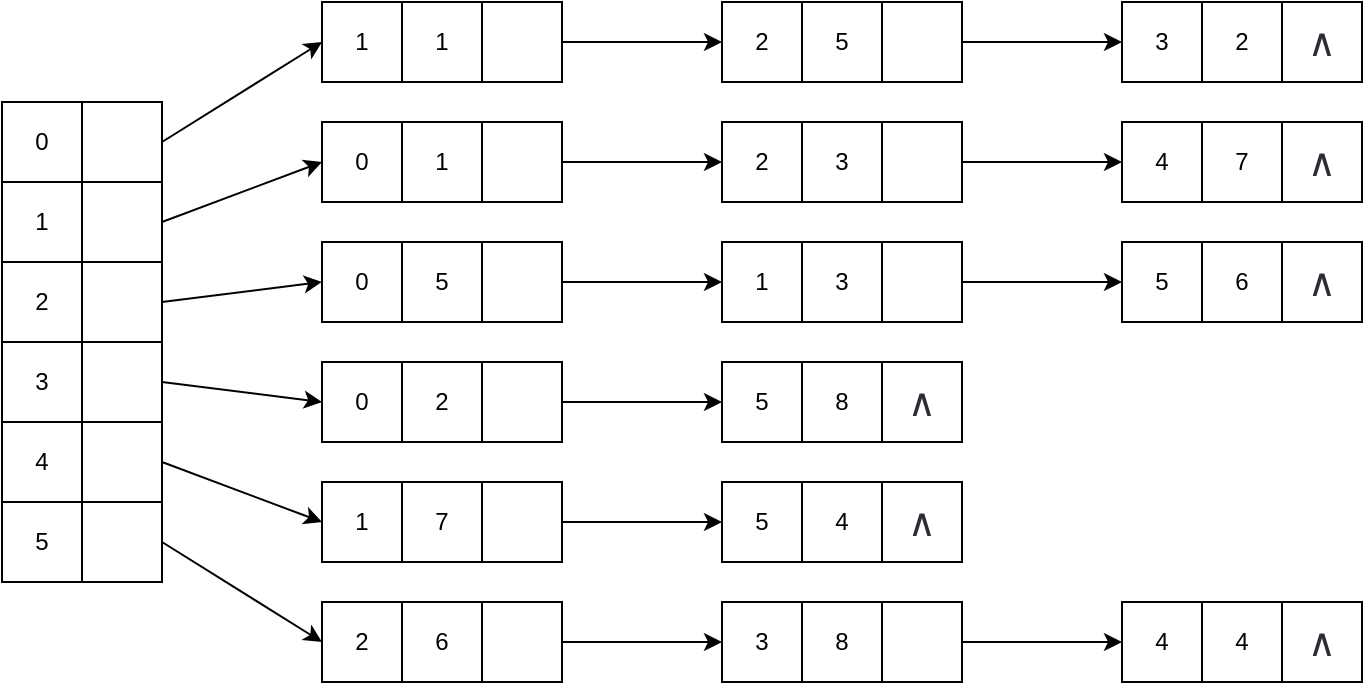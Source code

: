 <mxfile>
    <diagram id="YyBmGziRb9UC98g1HFU8" name="第 1 页">
        <mxGraphModel dx="437" dy="455" grid="1" gridSize="10" guides="1" tooltips="1" connect="1" arrows="1" fold="1" page="1" pageScale="1" pageWidth="827" pageHeight="1169" math="0" shadow="0">
            <root>
                <mxCell id="0"/>
                <mxCell id="1" parent="0"/>
                <mxCell id="2" value="0" style="whiteSpace=wrap;html=1;aspect=fixed;" vertex="1" parent="1">
                    <mxGeometry x="160" y="280" width="40" height="40" as="geometry"/>
                </mxCell>
                <mxCell id="108" style="edgeStyle=none;html=1;exitX=1;exitY=0.5;exitDx=0;exitDy=0;entryX=0;entryY=0.5;entryDx=0;entryDy=0;" edge="1" parent="1" source="3" target="74">
                    <mxGeometry relative="1" as="geometry"/>
                </mxCell>
                <mxCell id="3" value="" style="whiteSpace=wrap;html=1;aspect=fixed;" vertex="1" parent="1">
                    <mxGeometry x="200" y="280" width="40" height="40" as="geometry"/>
                </mxCell>
                <mxCell id="5" value="1" style="whiteSpace=wrap;html=1;aspect=fixed;" vertex="1" parent="1">
                    <mxGeometry x="160" y="320" width="40" height="40" as="geometry"/>
                </mxCell>
                <mxCell id="111" style="edgeStyle=none;html=1;exitX=1;exitY=0.5;exitDx=0;exitDy=0;entryX=0;entryY=0.5;entryDx=0;entryDy=0;" edge="1" parent="1" source="6" target="71">
                    <mxGeometry relative="1" as="geometry"/>
                </mxCell>
                <mxCell id="6" value="" style="whiteSpace=wrap;html=1;aspect=fixed;" vertex="1" parent="1">
                    <mxGeometry x="200" y="320" width="40" height="40" as="geometry"/>
                </mxCell>
                <mxCell id="8" value="2" style="whiteSpace=wrap;html=1;aspect=fixed;" vertex="1" parent="1">
                    <mxGeometry x="160" y="360" width="40" height="40" as="geometry"/>
                </mxCell>
                <mxCell id="114" style="edgeStyle=none;html=1;exitX=1;exitY=0.5;exitDx=0;exitDy=0;entryX=0;entryY=0.5;entryDx=0;entryDy=0;" edge="1" parent="1" source="9" target="59">
                    <mxGeometry relative="1" as="geometry"/>
                </mxCell>
                <mxCell id="9" value="" style="whiteSpace=wrap;html=1;aspect=fixed;" vertex="1" parent="1">
                    <mxGeometry x="200" y="360" width="40" height="40" as="geometry"/>
                </mxCell>
                <mxCell id="11" value="3" style="whiteSpace=wrap;html=1;aspect=fixed;" vertex="1" parent="1">
                    <mxGeometry x="160" y="400" width="40" height="40" as="geometry"/>
                </mxCell>
                <mxCell id="117" style="edgeStyle=none;html=1;exitX=1;exitY=0.5;exitDx=0;exitDy=0;entryX=0;entryY=0.5;entryDx=0;entryDy=0;" edge="1" parent="1" source="12" target="62">
                    <mxGeometry relative="1" as="geometry"/>
                </mxCell>
                <mxCell id="12" value="" style="whiteSpace=wrap;html=1;aspect=fixed;" vertex="1" parent="1">
                    <mxGeometry x="200" y="400" width="40" height="40" as="geometry"/>
                </mxCell>
                <mxCell id="14" value="4" style="whiteSpace=wrap;html=1;aspect=fixed;" vertex="1" parent="1">
                    <mxGeometry x="160" y="440" width="40" height="40" as="geometry"/>
                </mxCell>
                <mxCell id="119" style="edgeStyle=none;html=1;exitX=1;exitY=0.5;exitDx=0;exitDy=0;entryX=0;entryY=0.5;entryDx=0;entryDy=0;" edge="1" parent="1" source="15" target="65">
                    <mxGeometry relative="1" as="geometry"/>
                </mxCell>
                <mxCell id="15" value="" style="whiteSpace=wrap;html=1;aspect=fixed;" vertex="1" parent="1">
                    <mxGeometry x="200" y="440" width="40" height="40" as="geometry"/>
                </mxCell>
                <mxCell id="17" value="5" style="whiteSpace=wrap;html=1;aspect=fixed;" vertex="1" parent="1">
                    <mxGeometry x="160" y="480" width="40" height="40" as="geometry"/>
                </mxCell>
                <mxCell id="121" style="edgeStyle=none;html=1;exitX=1;exitY=0.5;exitDx=0;exitDy=0;entryX=0;entryY=0.5;entryDx=0;entryDy=0;" edge="1" parent="1" source="18" target="68">
                    <mxGeometry relative="1" as="geometry"/>
                </mxCell>
                <mxCell id="18" value="" style="whiteSpace=wrap;html=1;aspect=fixed;" vertex="1" parent="1">
                    <mxGeometry x="200" y="480" width="40" height="40" as="geometry"/>
                </mxCell>
                <mxCell id="59" value="0" style="whiteSpace=wrap;html=1;aspect=fixed;" vertex="1" parent="1">
                    <mxGeometry x="320" y="350" width="40" height="40" as="geometry"/>
                </mxCell>
                <mxCell id="60" value="5" style="whiteSpace=wrap;html=1;aspect=fixed;" vertex="1" parent="1">
                    <mxGeometry x="360" y="350" width="40" height="40" as="geometry"/>
                </mxCell>
                <mxCell id="115" style="edgeStyle=none;html=1;exitX=1;exitY=0.5;exitDx=0;exitDy=0;entryX=0;entryY=0.5;entryDx=0;entryDy=0;" edge="1" parent="1" source="61" target="89">
                    <mxGeometry relative="1" as="geometry"/>
                </mxCell>
                <mxCell id="61" value="" style="whiteSpace=wrap;html=1;aspect=fixed;" vertex="1" parent="1">
                    <mxGeometry x="400" y="350" width="40" height="40" as="geometry"/>
                </mxCell>
                <mxCell id="62" value="0" style="whiteSpace=wrap;html=1;aspect=fixed;" vertex="1" parent="1">
                    <mxGeometry x="320" y="410" width="40" height="40" as="geometry"/>
                </mxCell>
                <mxCell id="63" value="2" style="whiteSpace=wrap;html=1;aspect=fixed;" vertex="1" parent="1">
                    <mxGeometry x="360" y="410" width="40" height="40" as="geometry"/>
                </mxCell>
                <mxCell id="118" style="edgeStyle=none;html=1;exitX=1;exitY=0.5;exitDx=0;exitDy=0;entryX=0;entryY=0.5;entryDx=0;entryDy=0;" edge="1" parent="1" source="64" target="95">
                    <mxGeometry relative="1" as="geometry"/>
                </mxCell>
                <mxCell id="64" value="" style="whiteSpace=wrap;html=1;aspect=fixed;" vertex="1" parent="1">
                    <mxGeometry x="400" y="410" width="40" height="40" as="geometry"/>
                </mxCell>
                <mxCell id="65" value="1" style="whiteSpace=wrap;html=1;aspect=fixed;" vertex="1" parent="1">
                    <mxGeometry x="320" y="470" width="40" height="40" as="geometry"/>
                </mxCell>
                <mxCell id="66" value="7" style="whiteSpace=wrap;html=1;aspect=fixed;" vertex="1" parent="1">
                    <mxGeometry x="360" y="470" width="40" height="40" as="geometry"/>
                </mxCell>
                <mxCell id="120" style="edgeStyle=none;html=1;exitX=1;exitY=0.5;exitDx=0;exitDy=0;entryX=0;entryY=0.5;entryDx=0;entryDy=0;" edge="1" parent="1" source="67" target="99">
                    <mxGeometry relative="1" as="geometry"/>
                </mxCell>
                <mxCell id="67" value="" style="whiteSpace=wrap;html=1;aspect=fixed;" vertex="1" parent="1">
                    <mxGeometry x="400" y="470" width="40" height="40" as="geometry"/>
                </mxCell>
                <mxCell id="68" value="2" style="whiteSpace=wrap;html=1;aspect=fixed;" vertex="1" parent="1">
                    <mxGeometry x="320" y="530" width="40" height="40" as="geometry"/>
                </mxCell>
                <mxCell id="69" value="6" style="whiteSpace=wrap;html=1;aspect=fixed;" vertex="1" parent="1">
                    <mxGeometry x="360" y="530" width="40" height="40" as="geometry"/>
                </mxCell>
                <mxCell id="122" style="edgeStyle=none;html=1;exitX=1;exitY=0.5;exitDx=0;exitDy=0;entryX=0;entryY=0.5;entryDx=0;entryDy=0;" edge="1" parent="1" source="70" target="102">
                    <mxGeometry relative="1" as="geometry"/>
                </mxCell>
                <mxCell id="70" value="" style="whiteSpace=wrap;html=1;aspect=fixed;" vertex="1" parent="1">
                    <mxGeometry x="400" y="530" width="40" height="40" as="geometry"/>
                </mxCell>
                <mxCell id="71" value="0" style="whiteSpace=wrap;html=1;aspect=fixed;" vertex="1" parent="1">
                    <mxGeometry x="320" y="290" width="40" height="40" as="geometry"/>
                </mxCell>
                <mxCell id="72" value="1" style="whiteSpace=wrap;html=1;aspect=fixed;" vertex="1" parent="1">
                    <mxGeometry x="360" y="290" width="40" height="40" as="geometry"/>
                </mxCell>
                <mxCell id="112" style="edgeStyle=none;html=1;exitX=1;exitY=0.5;exitDx=0;exitDy=0;entryX=0;entryY=0.5;entryDx=0;entryDy=0;" edge="1" parent="1" source="73" target="83">
                    <mxGeometry relative="1" as="geometry"/>
                </mxCell>
                <mxCell id="73" value="" style="whiteSpace=wrap;html=1;aspect=fixed;" vertex="1" parent="1">
                    <mxGeometry x="400" y="290" width="40" height="40" as="geometry"/>
                </mxCell>
                <mxCell id="74" value="1" style="whiteSpace=wrap;html=1;aspect=fixed;" vertex="1" parent="1">
                    <mxGeometry x="320" y="230" width="40" height="40" as="geometry"/>
                </mxCell>
                <mxCell id="75" value="1" style="whiteSpace=wrap;html=1;aspect=fixed;" vertex="1" parent="1">
                    <mxGeometry x="360" y="230" width="40" height="40" as="geometry"/>
                </mxCell>
                <mxCell id="109" style="edgeStyle=none;html=1;exitX=1;exitY=0.5;exitDx=0;exitDy=0;entryX=0;entryY=0.5;entryDx=0;entryDy=0;" edge="1" parent="1" source="76" target="77">
                    <mxGeometry relative="1" as="geometry"/>
                </mxCell>
                <mxCell id="76" value="" style="whiteSpace=wrap;html=1;aspect=fixed;" vertex="1" parent="1">
                    <mxGeometry x="400" y="230" width="40" height="40" as="geometry"/>
                </mxCell>
                <mxCell id="77" value="2" style="whiteSpace=wrap;html=1;aspect=fixed;" vertex="1" parent="1">
                    <mxGeometry x="520" y="230" width="40" height="40" as="geometry"/>
                </mxCell>
                <mxCell id="78" value="5" style="whiteSpace=wrap;html=1;aspect=fixed;" vertex="1" parent="1">
                    <mxGeometry x="560" y="230" width="40" height="40" as="geometry"/>
                </mxCell>
                <mxCell id="110" style="edgeStyle=none;html=1;exitX=1;exitY=0.5;exitDx=0;exitDy=0;entryX=0;entryY=0.5;entryDx=0;entryDy=0;" edge="1" parent="1" source="79" target="80">
                    <mxGeometry relative="1" as="geometry"/>
                </mxCell>
                <mxCell id="79" value="" style="whiteSpace=wrap;html=1;aspect=fixed;" vertex="1" parent="1">
                    <mxGeometry x="600" y="230" width="40" height="40" as="geometry"/>
                </mxCell>
                <mxCell id="80" value="3" style="whiteSpace=wrap;html=1;aspect=fixed;" vertex="1" parent="1">
                    <mxGeometry x="720" y="230" width="40" height="40" as="geometry"/>
                </mxCell>
                <mxCell id="81" value="2" style="whiteSpace=wrap;html=1;aspect=fixed;" vertex="1" parent="1">
                    <mxGeometry x="760" y="230" width="40" height="40" as="geometry"/>
                </mxCell>
                <mxCell id="82" value="&lt;span style=&quot;color: rgb(44, 44, 54); font-family: KaTeX_Main, &amp;quot;Times New Roman&amp;quot;, serif; font-size: 19.36px; text-align: left; background-color: rgb(255, 255, 255);&quot;&gt;∧&lt;/span&gt;" style="whiteSpace=wrap;html=1;aspect=fixed;" vertex="1" parent="1">
                    <mxGeometry x="800" y="230" width="40" height="40" as="geometry"/>
                </mxCell>
                <mxCell id="83" value="2" style="whiteSpace=wrap;html=1;aspect=fixed;" vertex="1" parent="1">
                    <mxGeometry x="520" y="290" width="40" height="40" as="geometry"/>
                </mxCell>
                <mxCell id="84" value="3" style="whiteSpace=wrap;html=1;aspect=fixed;" vertex="1" parent="1">
                    <mxGeometry x="560" y="290" width="40" height="40" as="geometry"/>
                </mxCell>
                <mxCell id="113" style="edgeStyle=none;html=1;exitX=1;exitY=0.5;exitDx=0;exitDy=0;entryX=0;entryY=0.5;entryDx=0;entryDy=0;" edge="1" parent="1" source="85" target="86">
                    <mxGeometry relative="1" as="geometry"/>
                </mxCell>
                <mxCell id="85" value="" style="whiteSpace=wrap;html=1;aspect=fixed;" vertex="1" parent="1">
                    <mxGeometry x="600" y="290" width="40" height="40" as="geometry"/>
                </mxCell>
                <mxCell id="86" value="4" style="whiteSpace=wrap;html=1;aspect=fixed;" vertex="1" parent="1">
                    <mxGeometry x="720" y="290" width="40" height="40" as="geometry"/>
                </mxCell>
                <mxCell id="87" value="7" style="whiteSpace=wrap;html=1;aspect=fixed;" vertex="1" parent="1">
                    <mxGeometry x="760" y="290" width="40" height="40" as="geometry"/>
                </mxCell>
                <mxCell id="88" value="&lt;span style=&quot;color: rgb(44, 44, 54); font-family: KaTeX_Main, &amp;quot;Times New Roman&amp;quot;, serif; font-size: 19.36px; text-align: left; background-color: rgb(255, 255, 255);&quot;&gt;∧&lt;/span&gt;" style="whiteSpace=wrap;html=1;aspect=fixed;" vertex="1" parent="1">
                    <mxGeometry x="800" y="290" width="40" height="40" as="geometry"/>
                </mxCell>
                <mxCell id="89" value="1" style="whiteSpace=wrap;html=1;aspect=fixed;" vertex="1" parent="1">
                    <mxGeometry x="520" y="350" width="40" height="40" as="geometry"/>
                </mxCell>
                <mxCell id="90" value="3" style="whiteSpace=wrap;html=1;aspect=fixed;" vertex="1" parent="1">
                    <mxGeometry x="560" y="350" width="40" height="40" as="geometry"/>
                </mxCell>
                <mxCell id="116" style="edgeStyle=none;html=1;exitX=1;exitY=0.5;exitDx=0;exitDy=0;entryX=0;entryY=0.5;entryDx=0;entryDy=0;" edge="1" parent="1" source="91" target="92">
                    <mxGeometry relative="1" as="geometry"/>
                </mxCell>
                <mxCell id="91" value="" style="whiteSpace=wrap;html=1;aspect=fixed;" vertex="1" parent="1">
                    <mxGeometry x="600" y="350" width="40" height="40" as="geometry"/>
                </mxCell>
                <mxCell id="92" value="5" style="whiteSpace=wrap;html=1;aspect=fixed;" vertex="1" parent="1">
                    <mxGeometry x="720" y="350" width="40" height="40" as="geometry"/>
                </mxCell>
                <mxCell id="93" value="6" style="whiteSpace=wrap;html=1;aspect=fixed;" vertex="1" parent="1">
                    <mxGeometry x="760" y="350" width="40" height="40" as="geometry"/>
                </mxCell>
                <mxCell id="94" value="&lt;span style=&quot;color: rgb(44, 44, 54); font-family: KaTeX_Main, &amp;quot;Times New Roman&amp;quot;, serif; font-size: 19.36px; text-align: left; background-color: rgb(255, 255, 255);&quot;&gt;∧&lt;/span&gt;" style="whiteSpace=wrap;html=1;aspect=fixed;" vertex="1" parent="1">
                    <mxGeometry x="800" y="350" width="40" height="40" as="geometry"/>
                </mxCell>
                <mxCell id="95" value="5" style="whiteSpace=wrap;html=1;aspect=fixed;" vertex="1" parent="1">
                    <mxGeometry x="520" y="410" width="40" height="40" as="geometry"/>
                </mxCell>
                <mxCell id="96" value="8" style="whiteSpace=wrap;html=1;aspect=fixed;" vertex="1" parent="1">
                    <mxGeometry x="560" y="410" width="40" height="40" as="geometry"/>
                </mxCell>
                <mxCell id="97" value="&lt;span style=&quot;color: rgb(44, 44, 54); font-family: KaTeX_Main, &amp;quot;Times New Roman&amp;quot;, serif; font-size: 19.36px; text-align: left; background-color: rgb(255, 255, 255);&quot;&gt;∧&lt;/span&gt;" style="whiteSpace=wrap;html=1;aspect=fixed;" vertex="1" parent="1">
                    <mxGeometry x="600" y="410" width="40" height="40" as="geometry"/>
                </mxCell>
                <mxCell id="99" value="5" style="whiteSpace=wrap;html=1;aspect=fixed;" vertex="1" parent="1">
                    <mxGeometry x="520" y="470" width="40" height="40" as="geometry"/>
                </mxCell>
                <mxCell id="100" value="4" style="whiteSpace=wrap;html=1;aspect=fixed;" vertex="1" parent="1">
                    <mxGeometry x="560" y="470" width="40" height="40" as="geometry"/>
                </mxCell>
                <mxCell id="101" value="&lt;span style=&quot;color: rgb(44, 44, 54); font-family: KaTeX_Main, &amp;quot;Times New Roman&amp;quot;, serif; font-size: 19.36px; text-align: left; background-color: rgb(255, 255, 255);&quot;&gt;∧&lt;/span&gt;" style="whiteSpace=wrap;html=1;aspect=fixed;" vertex="1" parent="1">
                    <mxGeometry x="600" y="470" width="40" height="40" as="geometry"/>
                </mxCell>
                <mxCell id="102" value="3" style="whiteSpace=wrap;html=1;aspect=fixed;" vertex="1" parent="1">
                    <mxGeometry x="520" y="530" width="40" height="40" as="geometry"/>
                </mxCell>
                <mxCell id="103" value="8" style="whiteSpace=wrap;html=1;aspect=fixed;" vertex="1" parent="1">
                    <mxGeometry x="560" y="530" width="40" height="40" as="geometry"/>
                </mxCell>
                <mxCell id="123" style="edgeStyle=none;html=1;exitX=1;exitY=0.5;exitDx=0;exitDy=0;entryX=0;entryY=0.5;entryDx=0;entryDy=0;" edge="1" parent="1" source="104" target="105">
                    <mxGeometry relative="1" as="geometry"/>
                </mxCell>
                <mxCell id="104" value="" style="whiteSpace=wrap;html=1;aspect=fixed;" vertex="1" parent="1">
                    <mxGeometry x="600" y="530" width="40" height="40" as="geometry"/>
                </mxCell>
                <mxCell id="105" value="4" style="whiteSpace=wrap;html=1;aspect=fixed;" vertex="1" parent="1">
                    <mxGeometry x="720" y="530" width="40" height="40" as="geometry"/>
                </mxCell>
                <mxCell id="106" value="4" style="whiteSpace=wrap;html=1;aspect=fixed;" vertex="1" parent="1">
                    <mxGeometry x="760" y="530" width="40" height="40" as="geometry"/>
                </mxCell>
                <mxCell id="107" value="&lt;span style=&quot;color: rgb(44, 44, 54); font-family: KaTeX_Main, &amp;quot;Times New Roman&amp;quot;, serif; font-size: 19.36px; text-align: left; background-color: rgb(255, 255, 255);&quot;&gt;∧&lt;/span&gt;" style="whiteSpace=wrap;html=1;aspect=fixed;" vertex="1" parent="1">
                    <mxGeometry x="800" y="530" width="40" height="40" as="geometry"/>
                </mxCell>
            </root>
        </mxGraphModel>
    </diagram>
</mxfile>